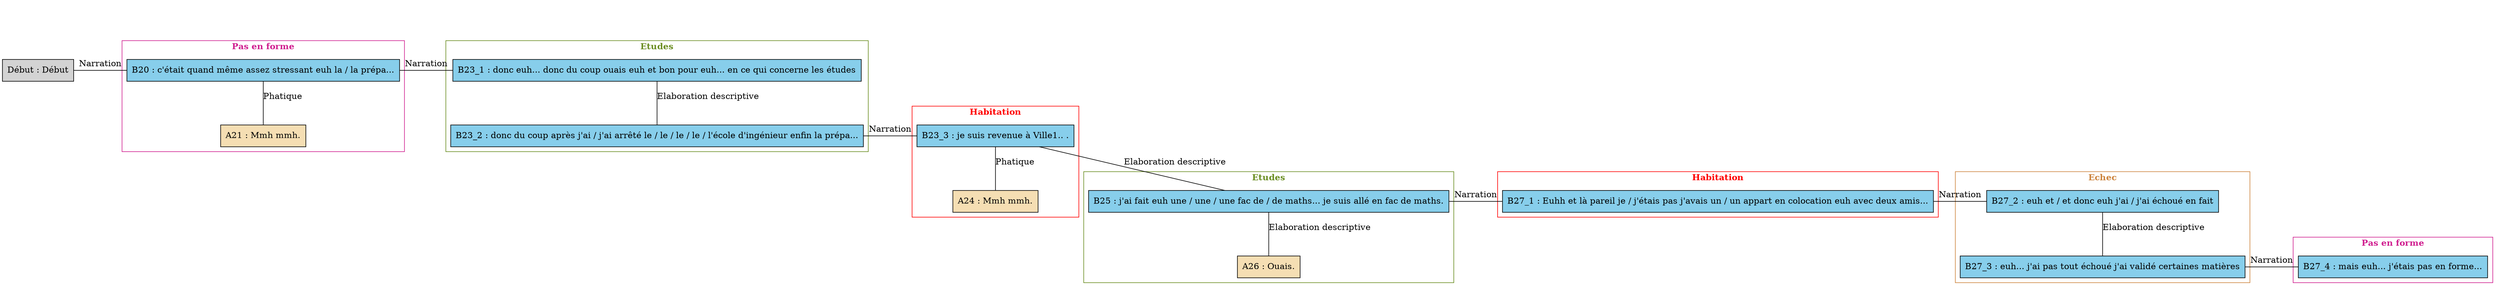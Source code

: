 digraph "Nord_-_A13" {
	node [shape=box style=filled]
	newrank=true
	zero [style=invis]
	"Début" [label="Début : Début"]
	B20 [label="B20 : c'était quand même assez stressant euh la / la prépa..." fillcolor=skyblue]
	A21 [label="A21 : Mmh mmh." fillcolor=wheat]
	B23_1 [label="B23_1 : donc euh... donc du coup ouais euh et bon pour euh... en ce qui concerne les études" fillcolor=skyblue]
	B23_2 [label="B23_2 : donc du coup après j'ai / j'ai arrêté le / le / le / le / l'école d'ingénieur enfin la prépa..." fillcolor=skyblue]
	B23_3 [label="B23_3 : je suis revenue à Ville1.. ." fillcolor=skyblue]
	A24 [label="A24 : Mmh mmh." fillcolor=wheat]
	B25 [label="B25 : j'ai fait euh une / une / une fac de / de maths... je suis allé en fac de maths." fillcolor=skyblue]
	A26 [label="A26 : Ouais." fillcolor=wheat]
	B27_1 [label="B27_1 : Euhh et là pareil je / j'étais pas j'avais un / un appart en colocation euh avec deux amis..." fillcolor=skyblue]
	B27_2 [label="B27_2 : euh et / et donc euh j'ai / j'ai échoué en fait" fillcolor=skyblue]
	B27_3 [label="B27_3 : euh... j'ai pas tout échoué j'ai validé certaines matières" fillcolor=skyblue]
	B27_4 [label="B27_4 : mais euh... j'étais pas en forme..." fillcolor=skyblue]
	zero -> "Début" [label="" style=invis]
	zero -> B20 [style=invis weight=1]
	"Début" -> B20 [label=Narration constraint=false dir=none]
	B20 -> A21 [label=Phatique dir=none weight=2]
	zero -> B23_1 [style=invis weight=1]
	B20 -> B23_1 [label=Narration constraint=false dir=none]
	B23_3 -> A24 [label=Phatique dir=none weight=2]
	B23_1 -> B23_3 [style=invis weight=1]
	B23_2 -> B23_3 [label=Narration constraint=false dir=none]
	B23_1 -> B23_2 [label="Elaboration descriptive" dir=none weight=2]
	B23_3 -> B25 [label="Elaboration descriptive" dir=none weight=2]
	B25 -> A26 [label="Elaboration descriptive" dir=none weight=2]
	B23_3 -> B27_1 [style=invis weight=1]
	B25 -> B27_1 [label=Narration constraint=false dir=none]
	B23_3 -> B27_2 [style=invis weight=1]
	B27_1 -> B27_2 [label=Narration constraint=false dir=none]
	B27_2 -> B27_3 [label="Elaboration descriptive" dir=none weight=2]
	B27_2 -> B27_4 [style=invis weight=1]
	B27_3 -> B27_4 [label=Narration constraint=false dir=none]
	subgraph cluster_0 {
		label=<<B>Pas en forme</B>>
		color=violetred
		fontcolor=violetred
		B20
		A21
	}
	subgraph cluster_1 {
		label=<<B>Etudes</B>>
		color=olivedrab
		fontcolor=olivedrab
		B23_1
		B23_2
	}
	subgraph cluster_2 {
		label=<<B>Habitation</B>>
		color=red
		fontcolor=red
		B23_3
		A24
	}
	subgraph cluster_3 {
		label=<<B>Etudes</B>>
		color=olivedrab
		fontcolor=olivedrab
		B25
		A26
	}
	subgraph cluster_4 {
		label=<<B>Habitation</B>>
		color=red
		fontcolor=red
		B27_1
	}
	subgraph cluster_5 {
		label=<<B>Echec</B>>
		color=peru
		fontcolor=peru
		B27_2
		B27_3
	}
	subgraph cluster_6 {
		label=<<B>Pas en forme</B>>
		color=violetred
		fontcolor=violetred
		B27_4
	}
}
